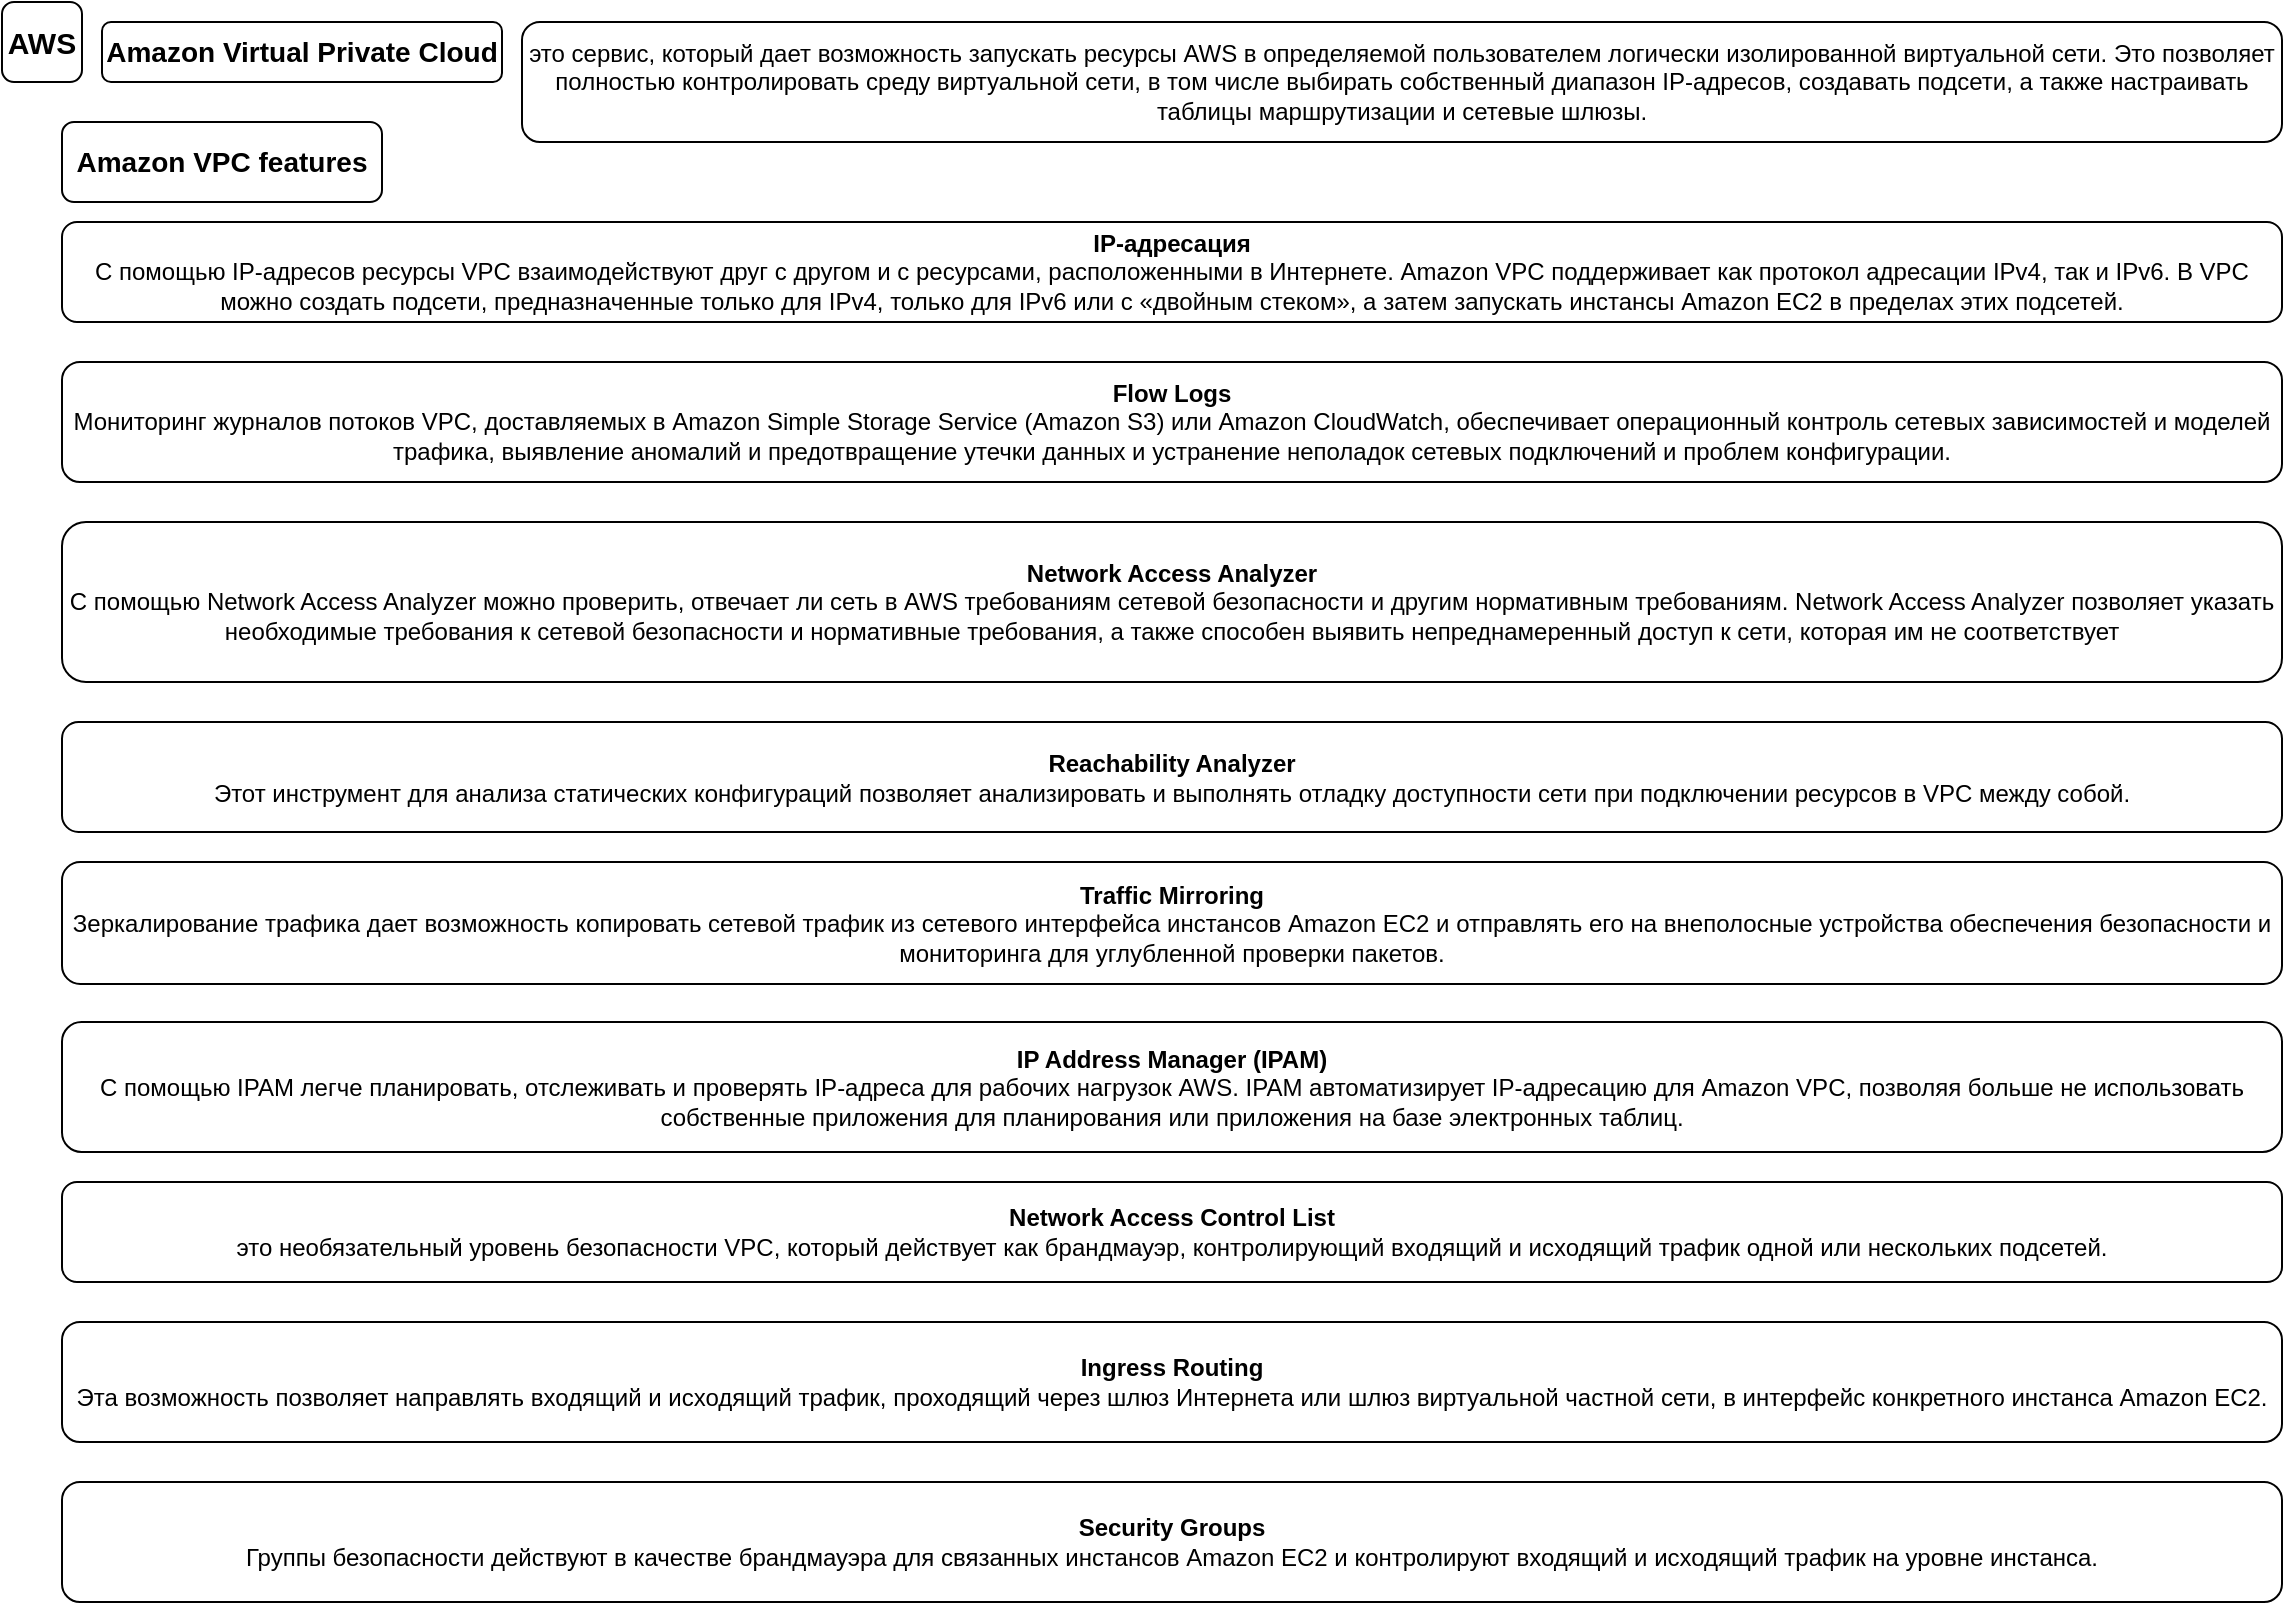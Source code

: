 <mxfile version="19.0.3" type="device"><diagram id="QsyLaFKRSnPGGuVpzrty" name="Страница 1"><mxGraphModel dx="2031" dy="1293" grid="1" gridSize="10" guides="1" tooltips="1" connect="1" arrows="1" fold="1" page="1" pageScale="1" pageWidth="1169" pageHeight="827" math="0" shadow="0"><root><mxCell id="0"/><mxCell id="1" parent="0"/><mxCell id="NnBwaaLexXMXnAKZPGzD-1" value="AWS" style="rounded=1;whiteSpace=wrap;html=1;fontStyle=1;fontSize=15;" vertex="1" parent="1"><mxGeometry x="10" y="10" width="40" height="40" as="geometry"/></mxCell><mxCell id="NnBwaaLexXMXnAKZPGzD-2" value="Amazon Virtual Private Cloud" style="rounded=1;whiteSpace=wrap;html=1;fontStyle=1;fontSize=14;" vertex="1" parent="1"><mxGeometry x="60" y="20" width="200" height="30" as="geometry"/></mxCell><mxCell id="NnBwaaLexXMXnAKZPGzD-3" value="это сервис, который дает возможность запускать ресурсы AWS в определяемой пользователем логически изолированной виртуальной сети. Это позволяет полностью контролировать среду виртуальной сети, в том числе выбирать собственный диапазон IP‑адресов, создавать подсети, а также настраивать таблицы маршрутизации и сетевые шлюзы." style="rounded=1;whiteSpace=wrap;html=1;" vertex="1" parent="1"><mxGeometry x="270" y="20" width="880" height="60" as="geometry"/></mxCell><mxCell id="NnBwaaLexXMXnAKZPGzD-4" value="Amazon VPC features" style="rounded=1;whiteSpace=wrap;html=1;fontStyle=1;fontSize=14;" vertex="1" parent="1"><mxGeometry x="40" y="70" width="160" height="40" as="geometry"/></mxCell><mxCell id="NnBwaaLexXMXnAKZPGzD-5" value="&lt;div&gt;&lt;b&gt;Flow Logs&lt;/b&gt;&lt;/div&gt;&lt;div&gt;&lt;span style=&quot;&quot;&gt;&#9;&#9;&#9;&#9;&lt;/span&gt;Мониторинг журналов потоков VPC, доставляемых в Amazon Simple Storage Service (Amazon S3) или Amazon CloudWatch, обеспечивает операционный контроль сетевых зависимостей и моделей трафика, выявление аномалий и предотвращение утечки данных и устранение неполадок сетевых подключений и проблем конфигурации.&lt;/div&gt;" style="rounded=1;whiteSpace=wrap;html=1;" vertex="1" parent="1"><mxGeometry x="40" y="190" width="1110" height="60" as="geometry"/></mxCell><mxCell id="NnBwaaLexXMXnAKZPGzD-6" value="&lt;b&gt;IP Address Manager (IPAM)&lt;br&gt;&lt;/b&gt;&#9;&#9;&#9;&#9;С помощью IPAM легче планировать, отслеживать и проверять IP-адреса для рабочих нагрузок AWS. IPAM автоматизирует IP-адресацию для Amazon VPC, позволяя больше не использовать собственные приложения для планирования или приложения на базе электронных таблиц." style="rounded=1;whiteSpace=wrap;html=1;" vertex="1" parent="1"><mxGeometry x="40" y="520" width="1110" height="65" as="geometry"/></mxCell><mxCell id="NnBwaaLexXMXnAKZPGzD-7" value="&lt;b&gt;IP-адресация&lt;br&gt;&lt;/b&gt;&#9;&#9;&#9;&#9;С помощью IP-адресов ресурсы VPC взаимодействуют друг с другом и с ресурсами, расположенными в Интернете. Amazon VPC поддерживает как протокол адресации IPv4, так и IPv6. В VPC можно создать подсети, предназначенные только для IPv4, только для IPv6 или с «двойным стеком», а затем запускать инстансы Amazon EC2 в пределах этих подсетей." style="rounded=1;whiteSpace=wrap;html=1;" vertex="1" parent="1"><mxGeometry x="40" y="120" width="1110" height="50" as="geometry"/></mxCell><mxCell id="NnBwaaLexXMXnAKZPGzD-8" value="&lt;b&gt;Ingress Routing&lt;br&gt;&lt;/b&gt;&#9;&#9;&#9;&#9;Эта возможность позволяет направлять входящий и исходящий трафик, проходящий через шлюз Интернета или шлюз виртуальной частной сети, в интерфейс конкретного инстанса Amazon EC2." style="rounded=1;whiteSpace=wrap;html=1;" vertex="1" parent="1"><mxGeometry x="40" y="670" width="1110" height="60" as="geometry"/></mxCell><mxCell id="NnBwaaLexXMXnAKZPGzD-9" value="&lt;b&gt;Network Access Analyzer&lt;br&gt;&lt;/b&gt;&#9;&#9;&#9;&#9;С помощью Network Access Analyzer можно проверить, отвечает ли сеть в AWS требованиям сетевой безопасности и другим нормативным требованиям. Network Access Analyzer позволяет указать необходимые требования к сетевой безопасности и нормативные требования, а также способен выявить непреднамеренный доступ к сети, которая им не соответствует" style="rounded=1;whiteSpace=wrap;html=1;" vertex="1" parent="1"><mxGeometry x="40" y="270" width="1110" height="80" as="geometry"/></mxCell><mxCell id="NnBwaaLexXMXnAKZPGzD-10" value="&lt;b&gt;Network Access Control List&lt;br&gt;&lt;/b&gt;&#9;&#9;&#9;&#9;это необязательный уровень безопасности VPC, который действует как брандмауэр, контролирующий входящий и исходящий трафик одной или нескольких подсетей." style="rounded=1;whiteSpace=wrap;html=1;" vertex="1" parent="1"><mxGeometry x="40" y="600" width="1110" height="50" as="geometry"/></mxCell><mxCell id="NnBwaaLexXMXnAKZPGzD-11" value="&lt;b&gt;Reachability Analyzer&lt;br&gt;&lt;/b&gt;&#9;&#9;&#9;&#9;Этот инструмент для анализа статических конфигураций позволяет анализировать и выполнять отладку доступности сети при подключении ресурсов в VPC между собой." style="rounded=1;whiteSpace=wrap;html=1;" vertex="1" parent="1"><mxGeometry x="40" y="370" width="1110" height="55" as="geometry"/></mxCell><mxCell id="NnBwaaLexXMXnAKZPGzD-12" value="&lt;b&gt;Security Groups&lt;br&gt;&lt;/b&gt;&#9;&#9;&#9;&#9;Группы безопасности действуют в качестве брандмауэра для связанных инстансов Amazon EC2 и контролируют входящий и исходящий трафик на уровне инстанса." style="rounded=1;whiteSpace=wrap;html=1;" vertex="1" parent="1"><mxGeometry x="40" y="750" width="1110" height="60" as="geometry"/></mxCell><mxCell id="NnBwaaLexXMXnAKZPGzD-13" value="&lt;b&gt;Traffic Mirroring&lt;br&gt;&lt;/b&gt;&#9;&#9;&#9;&#9;Зеркалирование трафика дает возможность копировать сетевой трафик из сетевого интерфейса инстансов Amazon EC2 и отправлять его на внеполосные устройства обеспечения безопасности и мониторинга для углубленной проверки пакетов." style="rounded=1;whiteSpace=wrap;html=1;" vertex="1" parent="1"><mxGeometry x="40" y="440" width="1110" height="61" as="geometry"/></mxCell></root></mxGraphModel></diagram></mxfile>